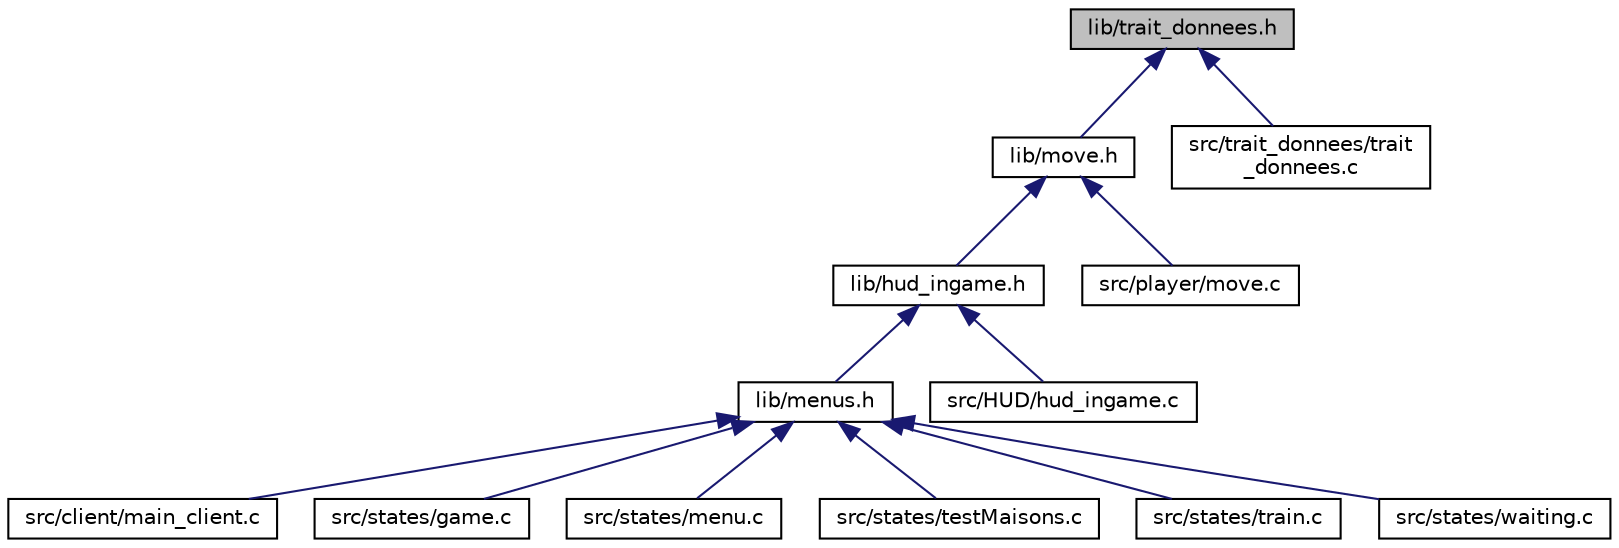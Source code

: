 digraph "lib/trait_donnees.h"
{
 // LATEX_PDF_SIZE
  edge [fontname="Helvetica",fontsize="10",labelfontname="Helvetica",labelfontsize="10"];
  node [fontname="Helvetica",fontsize="10",shape=record];
  Node1 [label="lib/trait_donnees.h",height=0.2,width=0.4,color="black", fillcolor="grey75", style="filled", fontcolor="black",tooltip="Header de trait_donnees.c."];
  Node1 -> Node2 [dir="back",color="midnightblue",fontsize="10",style="solid"];
  Node2 [label="lib/move.h",height=0.2,width=0.4,color="black", fillcolor="white", style="filled",URL="$move_8h.html",tooltip="Header de move.c."];
  Node2 -> Node3 [dir="back",color="midnightblue",fontsize="10",style="solid"];
  Node3 [label="lib/hud_ingame.h",height=0.2,width=0.4,color="black", fillcolor="white", style="filled",URL="$hud__ingame_8h.html",tooltip="Header de hud_ingame.c."];
  Node3 -> Node4 [dir="back",color="midnightblue",fontsize="10",style="solid"];
  Node4 [label="lib/menus.h",height=0.2,width=0.4,color="black", fillcolor="white", style="filled",URL="$menus_8h.html",tooltip="Header commun aux différents statuts du jeu."];
  Node4 -> Node5 [dir="back",color="midnightblue",fontsize="10",style="solid"];
  Node5 [label="src/client/main_client.c",height=0.2,width=0.4,color="black", fillcolor="white", style="filled",URL="$main__client_8c.html",tooltip="Fonction principale du jeu."];
  Node4 -> Node6 [dir="back",color="midnightblue",fontsize="10",style="solid"];
  Node6 [label="src/states/game.c",height=0.2,width=0.4,color="black", fillcolor="white", style="filled",URL="$game_8c.html",tooltip="Déroulement du jeu dans l'état GAME."];
  Node4 -> Node7 [dir="back",color="midnightblue",fontsize="10",style="solid"];
  Node7 [label="src/states/menu.c",height=0.2,width=0.4,color="black", fillcolor="white", style="filled",URL="$menu_8c.html",tooltip="Déroulement du jeu dans l'état HOME."];
  Node4 -> Node8 [dir="back",color="midnightblue",fontsize="10",style="solid"];
  Node8 [label="src/states/testMaisons.c",height=0.2,width=0.4,color="black", fillcolor="white", style="filled",URL="$testMaisons_8c.html",tooltip="Déroulement du jeu dans l'état TEST_M."];
  Node4 -> Node9 [dir="back",color="midnightblue",fontsize="10",style="solid"];
  Node9 [label="src/states/train.c",height=0.2,width=0.4,color="black", fillcolor="white", style="filled",URL="$train_8c.html",tooltip="Déroulement du jeu dans l'état TRAIN."];
  Node4 -> Node10 [dir="back",color="midnightblue",fontsize="10",style="solid"];
  Node10 [label="src/states/waiting.c",height=0.2,width=0.4,color="black", fillcolor="white", style="filled",URL="$waiting_8c.html",tooltip="Déroulement du jeu dans l'état WAITING."];
  Node3 -> Node11 [dir="back",color="midnightblue",fontsize="10",style="solid"];
  Node11 [label="src/HUD/hud_ingame.c",height=0.2,width=0.4,color="black", fillcolor="white", style="filled",URL="$hud__ingame_8c.html",tooltip="Fonctions de déplacement."];
  Node2 -> Node12 [dir="back",color="midnightblue",fontsize="10",style="solid"];
  Node12 [label="src/player/move.c",height=0.2,width=0.4,color="black", fillcolor="white", style="filled",URL="$move_8c.html",tooltip="Fonctions de déplacement."];
  Node1 -> Node13 [dir="back",color="midnightblue",fontsize="10",style="solid"];
  Node13 [label="src/trait_donnees/trait\l_donnees.c",height=0.2,width=0.4,color="black", fillcolor="white", style="filled",URL="$trait__donnees_8c.html",tooltip="Fonction de chargement et sauvegarde de donnees."];
}
